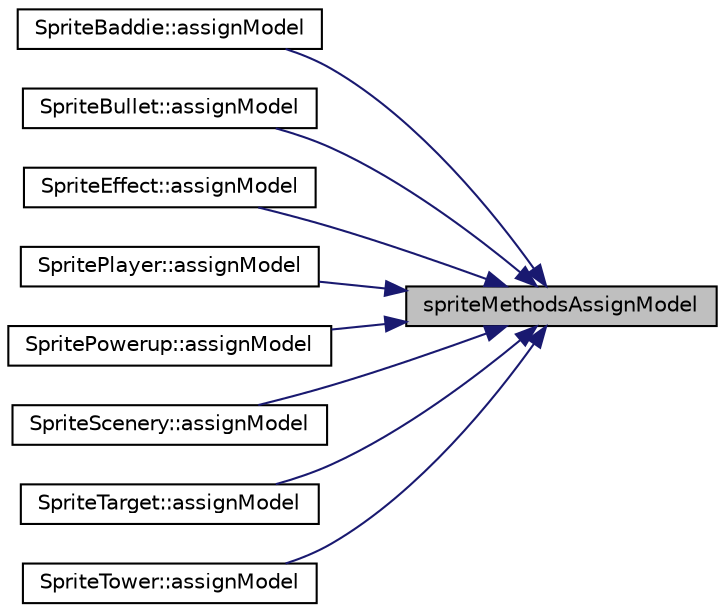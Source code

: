 digraph "spriteMethodsAssignModel"
{
 // LATEX_PDF_SIZE
  edge [fontname="Helvetica",fontsize="10",labelfontname="Helvetica",labelfontsize="10"];
  node [fontname="Helvetica",fontsize="10",shape=record];
  rankdir="RL";
  Node1 [label="spriteMethodsAssignModel",height=0.2,width=0.4,color="black", fillcolor="grey75", style="filled", fontcolor="black",tooltip=" "];
  Node1 -> Node2 [dir="back",color="midnightblue",fontsize="10",style="solid",fontname="Helvetica"];
  Node2 [label="SpriteBaddie::assignModel",height=0.2,width=0.4,color="black", fillcolor="white", style="filled",URL="$class_sprite_baddie.html#a4c4b76a1bbf5fcc978e7ff4c5c98e468",tooltip=" "];
  Node1 -> Node3 [dir="back",color="midnightblue",fontsize="10",style="solid",fontname="Helvetica"];
  Node3 [label="SpriteBullet::assignModel",height=0.2,width=0.4,color="black", fillcolor="white", style="filled",URL="$class_sprite_bullet.html#aeefb8503ffc2a3fe14eb810b82bebf66",tooltip=" "];
  Node1 -> Node4 [dir="back",color="midnightblue",fontsize="10",style="solid",fontname="Helvetica"];
  Node4 [label="SpriteEffect::assignModel",height=0.2,width=0.4,color="black", fillcolor="white", style="filled",URL="$class_sprite_effect.html#ad9e08c979b8054accc7971112ee11e52",tooltip=" "];
  Node1 -> Node5 [dir="back",color="midnightblue",fontsize="10",style="solid",fontname="Helvetica"];
  Node5 [label="SpritePlayer::assignModel",height=0.2,width=0.4,color="black", fillcolor="white", style="filled",URL="$class_sprite_player.html#a830bbc4cc2c77bc46e0e6d0532ca7022",tooltip=" "];
  Node1 -> Node6 [dir="back",color="midnightblue",fontsize="10",style="solid",fontname="Helvetica"];
  Node6 [label="SpritePowerup::assignModel",height=0.2,width=0.4,color="black", fillcolor="white", style="filled",URL="$class_sprite_powerup.html#a117e42754f375bda4ebd72d233dd2f46",tooltip=" "];
  Node1 -> Node7 [dir="back",color="midnightblue",fontsize="10",style="solid",fontname="Helvetica"];
  Node7 [label="SpriteScenery::assignModel",height=0.2,width=0.4,color="black", fillcolor="white", style="filled",URL="$class_sprite_scenery.html#a75eeef9b5eb87665193753a4d75efb2c",tooltip=" "];
  Node1 -> Node8 [dir="back",color="midnightblue",fontsize="10",style="solid",fontname="Helvetica"];
  Node8 [label="SpriteTarget::assignModel",height=0.2,width=0.4,color="black", fillcolor="white", style="filled",URL="$class_sprite_target.html#a56605904818f2d781663fb190c6e3296",tooltip=" "];
  Node1 -> Node9 [dir="back",color="midnightblue",fontsize="10",style="solid",fontname="Helvetica"];
  Node9 [label="SpriteTower::assignModel",height=0.2,width=0.4,color="black", fillcolor="white", style="filled",URL="$class_sprite_tower.html#a296a0fe901ec95d9f092ca7bf385a225",tooltip=" "];
}
